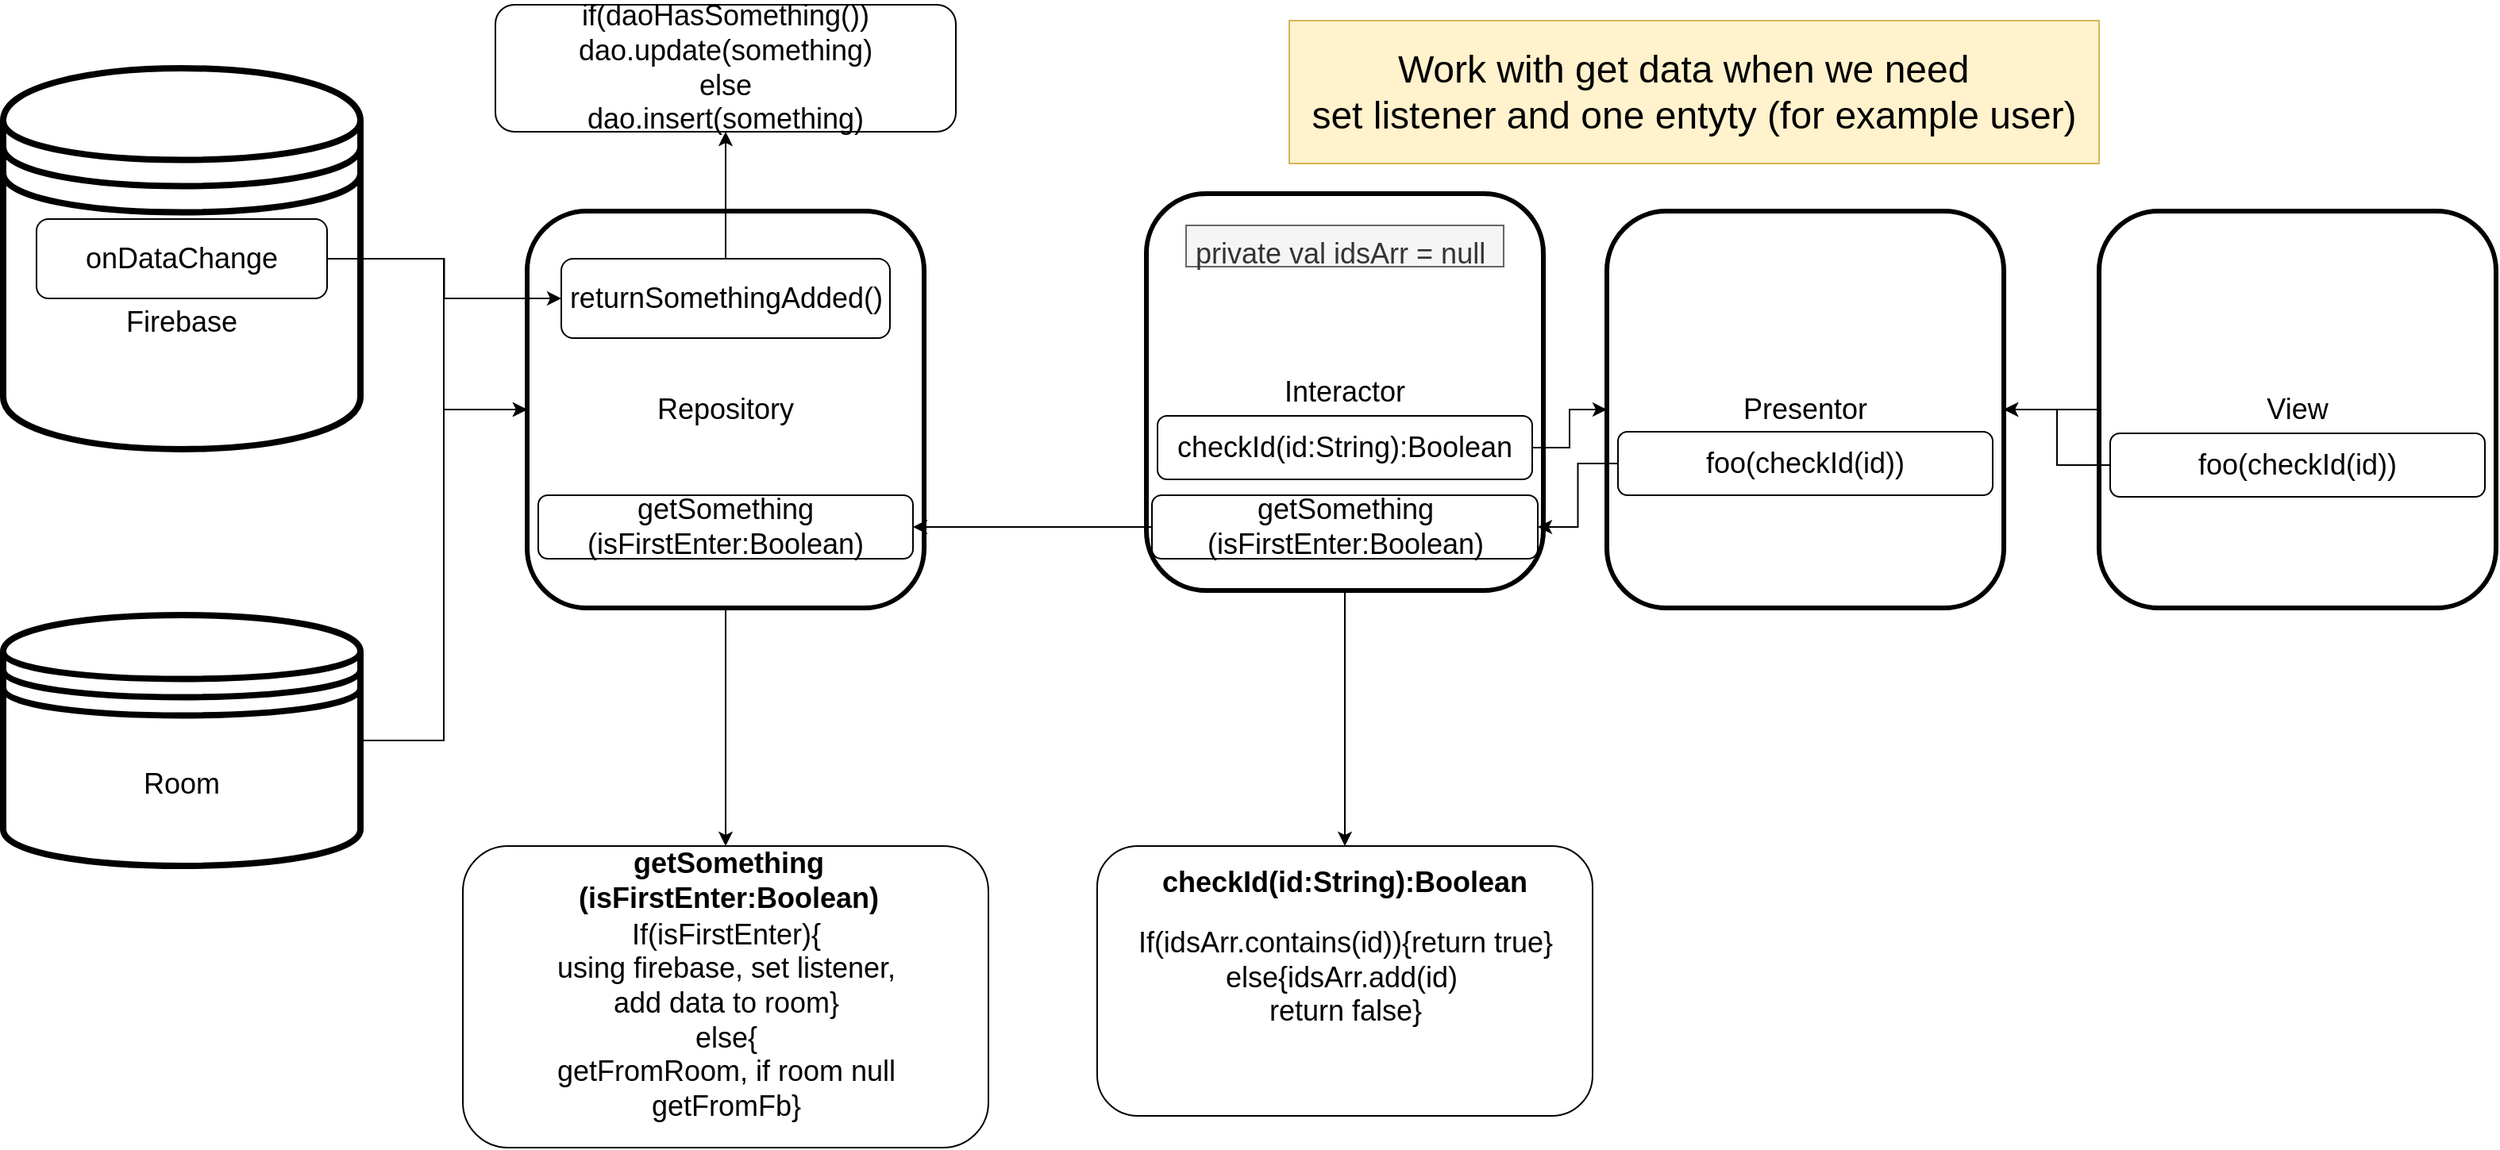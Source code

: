 <mxfile version="12.1.9" type="device" pages="1"><diagram id="5voVR23mDEmxN9KzD-d2" name="Page-1"><mxGraphModel dx="1185" dy="594" grid="1" gridSize="10" guides="1" tooltips="1" connect="1" arrows="1" fold="1" page="1" pageScale="1" pageWidth="827" pageHeight="1169" math="0" shadow="0"><root><mxCell id="0"/><mxCell id="1" parent="0"/><mxCell id="gQSIT6ZkLfOmO_N8D0p--10" style="edgeStyle=orthogonalEdgeStyle;rounded=0;orthogonalLoop=1;jettySize=auto;html=1;entryX=1;entryY=0.5;entryDx=0;entryDy=0;" parent="1" source="gQSIT6ZkLfOmO_N8D0p--2" target="gQSIT6ZkLfOmO_N8D0p--3" edge="1"><mxGeometry relative="1" as="geometry"/></mxCell><mxCell id="gQSIT6ZkLfOmO_N8D0p--2" value="View" style="shape=ext;rounded=1;html=1;whiteSpace=wrap;strokeWidth=3;fontSize=18;" parent="1" vertex="1"><mxGeometry x="1390" y="150" width="250" height="250" as="geometry"/></mxCell><mxCell id="gQSIT6ZkLfOmO_N8D0p--3" value="Presentor" style="shape=ext;rounded=1;html=1;whiteSpace=wrap;strokeWidth=3;fontSize=18;" parent="1" vertex="1"><mxGeometry x="1080" y="150" width="250" height="250" as="geometry"/></mxCell><mxCell id="gQSIT6ZkLfOmO_N8D0p--22" style="edgeStyle=orthogonalEdgeStyle;rounded=0;orthogonalLoop=1;jettySize=auto;html=1;entryX=0.5;entryY=0;entryDx=0;entryDy=0;fontSize=18;" parent="1" source="gQSIT6ZkLfOmO_N8D0p--4" target="gQSIT6ZkLfOmO_N8D0p--21" edge="1"><mxGeometry relative="1" as="geometry"/></mxCell><mxCell id="gQSIT6ZkLfOmO_N8D0p--4" value="Interactor" style="shape=ext;rounded=1;html=1;whiteSpace=wrap;strokeWidth=3;fontSize=18;comic=0;" parent="1" vertex="1"><mxGeometry x="790" y="139" width="250" height="250" as="geometry"/></mxCell><mxCell id="gQSIT6ZkLfOmO_N8D0p--40" style="edgeStyle=orthogonalEdgeStyle;rounded=0;orthogonalLoop=1;jettySize=auto;html=1;entryX=0.5;entryY=0;entryDx=0;entryDy=0;fontSize=18;" parent="1" source="gQSIT6ZkLfOmO_N8D0p--5" target="gQSIT6ZkLfOmO_N8D0p--38" edge="1"><mxGeometry relative="1" as="geometry"/></mxCell><mxCell id="gQSIT6ZkLfOmO_N8D0p--5" value="Repository" style="shape=ext;rounded=1;html=1;whiteSpace=wrap;strokeWidth=3;fontSize=18;" parent="1" vertex="1"><mxGeometry x="400" y="150" width="250" height="250" as="geometry"/></mxCell><mxCell id="gQSIT6ZkLfOmO_N8D0p--8" value="&lt;font style=&quot;font-size: 24px&quot;&gt;Work with get data when we need&amp;nbsp;&amp;nbsp;&lt;br&gt;&lt;/font&gt;&lt;span style=&quot;font-size: 24px&quot;&gt;set listener and one entyty (for example user)&lt;/span&gt;" style="text;html=1;strokeColor=#d6b656;fillColor=#fff2cc;align=center;verticalAlign=middle;whiteSpace=wrap;rounded=0;" parent="1" vertex="1"><mxGeometry x="880" y="30" width="510" height="90" as="geometry"/></mxCell><mxCell id="gQSIT6ZkLfOmO_N8D0p--31" style="edgeStyle=orthogonalEdgeStyle;rounded=0;orthogonalLoop=1;jettySize=auto;html=1;fontSize=18;" parent="1" source="gQSIT6ZkLfOmO_N8D0p--12" target="gQSIT6ZkLfOmO_N8D0p--3" edge="1"><mxGeometry relative="1" as="geometry"/></mxCell><mxCell id="gQSIT6ZkLfOmO_N8D0p--12" value="checkId(id:String):Boolean" style="shape=ext;rounded=1;html=1;whiteSpace=wrap;fontSize=18;" parent="1" vertex="1"><mxGeometry x="797" y="279" width="236" height="40" as="geometry"/></mxCell><mxCell id="gQSIT6ZkLfOmO_N8D0p--13" value="private val idsArr = null" style="text;strokeColor=#666666;fillColor=#f5f5f5;align=left;verticalAlign=top;spacingLeft=4;spacingRight=4;overflow=hidden;rotatable=0;points=[[0,0.5],[1,0.5]];portConstraint=eastwest;fontSize=18;fontColor=#333333;perimeterSpacing=0;" parent="1" vertex="1"><mxGeometry x="815" y="159" width="200" height="26" as="geometry"/></mxCell><mxCell id="gQSIT6ZkLfOmO_N8D0p--21" value="" style="shape=ext;rounded=1;html=1;whiteSpace=wrap;fontSize=18;" parent="1" vertex="1"><mxGeometry x="759" y="550" width="312" height="170" as="geometry"/></mxCell><mxCell id="gQSIT6ZkLfOmO_N8D0p--24" value="&lt;div&gt;&lt;span&gt;If(idsArr.contains(id)){&lt;/span&gt;&lt;span&gt;return true&lt;/span&gt;&lt;span&gt;}&lt;/span&gt;&lt;/div&gt;&lt;div&gt;&lt;span&gt;else&lt;/span&gt;&lt;span&gt;{&lt;/span&gt;&lt;span&gt;idsArr.add(id)&amp;nbsp;&lt;/span&gt;&lt;/div&gt;&lt;div&gt;&lt;span&gt;return false}&lt;/span&gt;&lt;/div&gt;" style="text;html=1;strokeColor=none;fillColor=none;align=center;verticalAlign=middle;whiteSpace=wrap;rounded=0;comic=0;fontSize=18;opacity=1;" parent="1" vertex="1"><mxGeometry x="772.5" y="562.5" width="285" height="140" as="geometry"/></mxCell><mxCell id="gQSIT6ZkLfOmO_N8D0p--25" value="&lt;b&gt;checkId(id:String):Boolean&lt;/b&gt;" style="text;html=1;strokeColor=none;fillColor=none;align=center;verticalAlign=middle;whiteSpace=wrap;rounded=0;comic=0;fontSize=18;opacity=1;" parent="1" vertex="1"><mxGeometry x="803" y="561" width="224" height="23" as="geometry"/></mxCell><mxCell id="gQSIT6ZkLfOmO_N8D0p--30" style="edgeStyle=orthogonalEdgeStyle;rounded=0;orthogonalLoop=1;jettySize=auto;html=1;fontSize=18;" parent="1" source="gQSIT6ZkLfOmO_N8D0p--27" target="gQSIT6ZkLfOmO_N8D0p--3" edge="1"><mxGeometry relative="1" as="geometry"/></mxCell><mxCell id="gQSIT6ZkLfOmO_N8D0p--27" value="foo(checkId(id))" style="shape=ext;rounded=1;html=1;whiteSpace=wrap;fontSize=18;" parent="1" vertex="1"><mxGeometry x="1397" y="290" width="236" height="40" as="geometry"/></mxCell><mxCell id="gQSIT6ZkLfOmO_N8D0p--29" style="edgeStyle=orthogonalEdgeStyle;rounded=0;orthogonalLoop=1;jettySize=auto;html=1;fontSize=18;" parent="1" source="gQSIT6ZkLfOmO_N8D0p--28" target="gQSIT6ZkLfOmO_N8D0p--37" edge="1"><mxGeometry relative="1" as="geometry"/></mxCell><mxCell id="gQSIT6ZkLfOmO_N8D0p--28" value="getSomething&lt;br&gt;(isFirstEnter:Boolean)" style="shape=ext;rounded=1;html=1;whiteSpace=wrap;fontSize=18;" parent="1" vertex="1"><mxGeometry x="793.5" y="329" width="243" height="40" as="geometry"/></mxCell><mxCell id="gQSIT6ZkLfOmO_N8D0p--43" style="edgeStyle=orthogonalEdgeStyle;rounded=0;orthogonalLoop=1;jettySize=auto;html=1;entryX=0;entryY=0.5;entryDx=0;entryDy=0;fontSize=18;" parent="1" source="gQSIT6ZkLfOmO_N8D0p--35" target="gQSIT6ZkLfOmO_N8D0p--5" edge="1"><mxGeometry relative="1" as="geometry"/></mxCell><mxCell id="gQSIT6ZkLfOmO_N8D0p--35" value="Room" style="shape=datastore;whiteSpace=wrap;html=1;comic=0;strokeWidth=4;fontSize=18;" parent="1" vertex="1"><mxGeometry x="70" y="404.5" width="225" height="158" as="geometry"/></mxCell><mxCell id="gQSIT6ZkLfOmO_N8D0p--42" style="edgeStyle=orthogonalEdgeStyle;rounded=0;orthogonalLoop=1;jettySize=auto;html=1;exitX=1;exitY=0.5;exitDx=0;exitDy=0;fontSize=18;" parent="1" source="gQSIT6ZkLfOmO_N8D0p--36" target="gQSIT6ZkLfOmO_N8D0p--5" edge="1"><mxGeometry relative="1" as="geometry"/></mxCell><mxCell id="gQSIT6ZkLfOmO_N8D0p--36" value="Firebase" style="shape=datastore;whiteSpace=wrap;html=1;comic=0;strokeWidth=4;fontSize=18;" parent="1" vertex="1"><mxGeometry x="70" y="60" width="225" height="240" as="geometry"/></mxCell><mxCell id="gQSIT6ZkLfOmO_N8D0p--37" value="getSomething&lt;br&gt;(isFirstEnter:Boolean)" style="shape=ext;rounded=1;html=1;whiteSpace=wrap;fontSize=18;" parent="1" vertex="1"><mxGeometry x="407" y="329" width="236" height="40" as="geometry"/></mxCell><mxCell id="gQSIT6ZkLfOmO_N8D0p--38" value="" style="shape=ext;rounded=1;html=1;whiteSpace=wrap;fontSize=18;" parent="1" vertex="1"><mxGeometry x="359.5" y="550" width="331" height="190" as="geometry"/></mxCell><mxCell id="gQSIT6ZkLfOmO_N8D0p--41" value="&lt;b&gt;getSomething&lt;br&gt;(isFirstEnter:Boolean)&lt;/b&gt;" style="text;html=1;strokeColor=none;fillColor=none;align=center;verticalAlign=middle;whiteSpace=wrap;rounded=0;comic=0;fontSize=18;opacity=1;" parent="1" vertex="1"><mxGeometry x="383" y="550" width="288" height="44" as="geometry"/></mxCell><mxCell id="gQSIT6ZkLfOmO_N8D0p--44" value="&lt;span&gt;If(isFirstEnter){&lt;br&gt;using firebase, set listener,&lt;br&gt;add data to room}&lt;br&gt;else{&lt;br&gt;getFromRoom, if room null getFromFb}&lt;br&gt;&lt;/span&gt;" style="text;html=1;strokeColor=none;fillColor=none;align=center;verticalAlign=middle;whiteSpace=wrap;rounded=0;comic=0;fontSize=18;opacity=1;" parent="1" vertex="1"><mxGeometry x="382.5" y="584" width="285" height="151" as="geometry"/></mxCell><mxCell id="gQSIT6ZkLfOmO_N8D0p--46" style="edgeStyle=orthogonalEdgeStyle;rounded=0;orthogonalLoop=1;jettySize=auto;html=1;entryX=1;entryY=0.5;entryDx=0;entryDy=0;fontSize=18;" parent="1" source="gQSIT6ZkLfOmO_N8D0p--45" target="gQSIT6ZkLfOmO_N8D0p--28" edge="1"><mxGeometry relative="1" as="geometry"/></mxCell><mxCell id="gQSIT6ZkLfOmO_N8D0p--45" value="foo(checkId(id))" style="shape=ext;rounded=1;html=1;whiteSpace=wrap;fontSize=18;" parent="1" vertex="1"><mxGeometry x="1087" y="289" width="236" height="40" as="geometry"/></mxCell><mxCell id="kjR9ISxXQAysm-Ml5r51-9" style="edgeStyle=orthogonalEdgeStyle;rounded=0;orthogonalLoop=1;jettySize=auto;html=1;" edge="1" parent="1" source="kjR9ISxXQAysm-Ml5r51-1" target="kjR9ISxXQAysm-Ml5r51-3"><mxGeometry relative="1" as="geometry"/></mxCell><mxCell id="kjR9ISxXQAysm-Ml5r51-1" value="onDataChange" style="shape=ext;rounded=1;html=1;whiteSpace=wrap;fontSize=18;" vertex="1" parent="1"><mxGeometry x="91" y="155" width="183" height="50" as="geometry"/></mxCell><mxCell id="kjR9ISxXQAysm-Ml5r51-8" style="edgeStyle=orthogonalEdgeStyle;rounded=0;orthogonalLoop=1;jettySize=auto;html=1;" edge="1" parent="1" source="kjR9ISxXQAysm-Ml5r51-3" target="kjR9ISxXQAysm-Ml5r51-7"><mxGeometry relative="1" as="geometry"/></mxCell><mxCell id="kjR9ISxXQAysm-Ml5r51-3" value="returnSomethingAdded()" style="shape=ext;rounded=1;html=1;whiteSpace=wrap;fontSize=18;" vertex="1" parent="1"><mxGeometry x="421.5" y="180" width="207" height="50" as="geometry"/></mxCell><mxCell id="kjR9ISxXQAysm-Ml5r51-7" value="if(daoHasSomething())&lt;br&gt;dao.update(something)&lt;br&gt;else&lt;br&gt;dao.insert(something)" style="shape=ext;rounded=1;html=1;whiteSpace=wrap;fontSize=18;" vertex="1" parent="1"><mxGeometry x="380" y="20" width="290" height="80" as="geometry"/></mxCell></root></mxGraphModel></diagram></mxfile>
